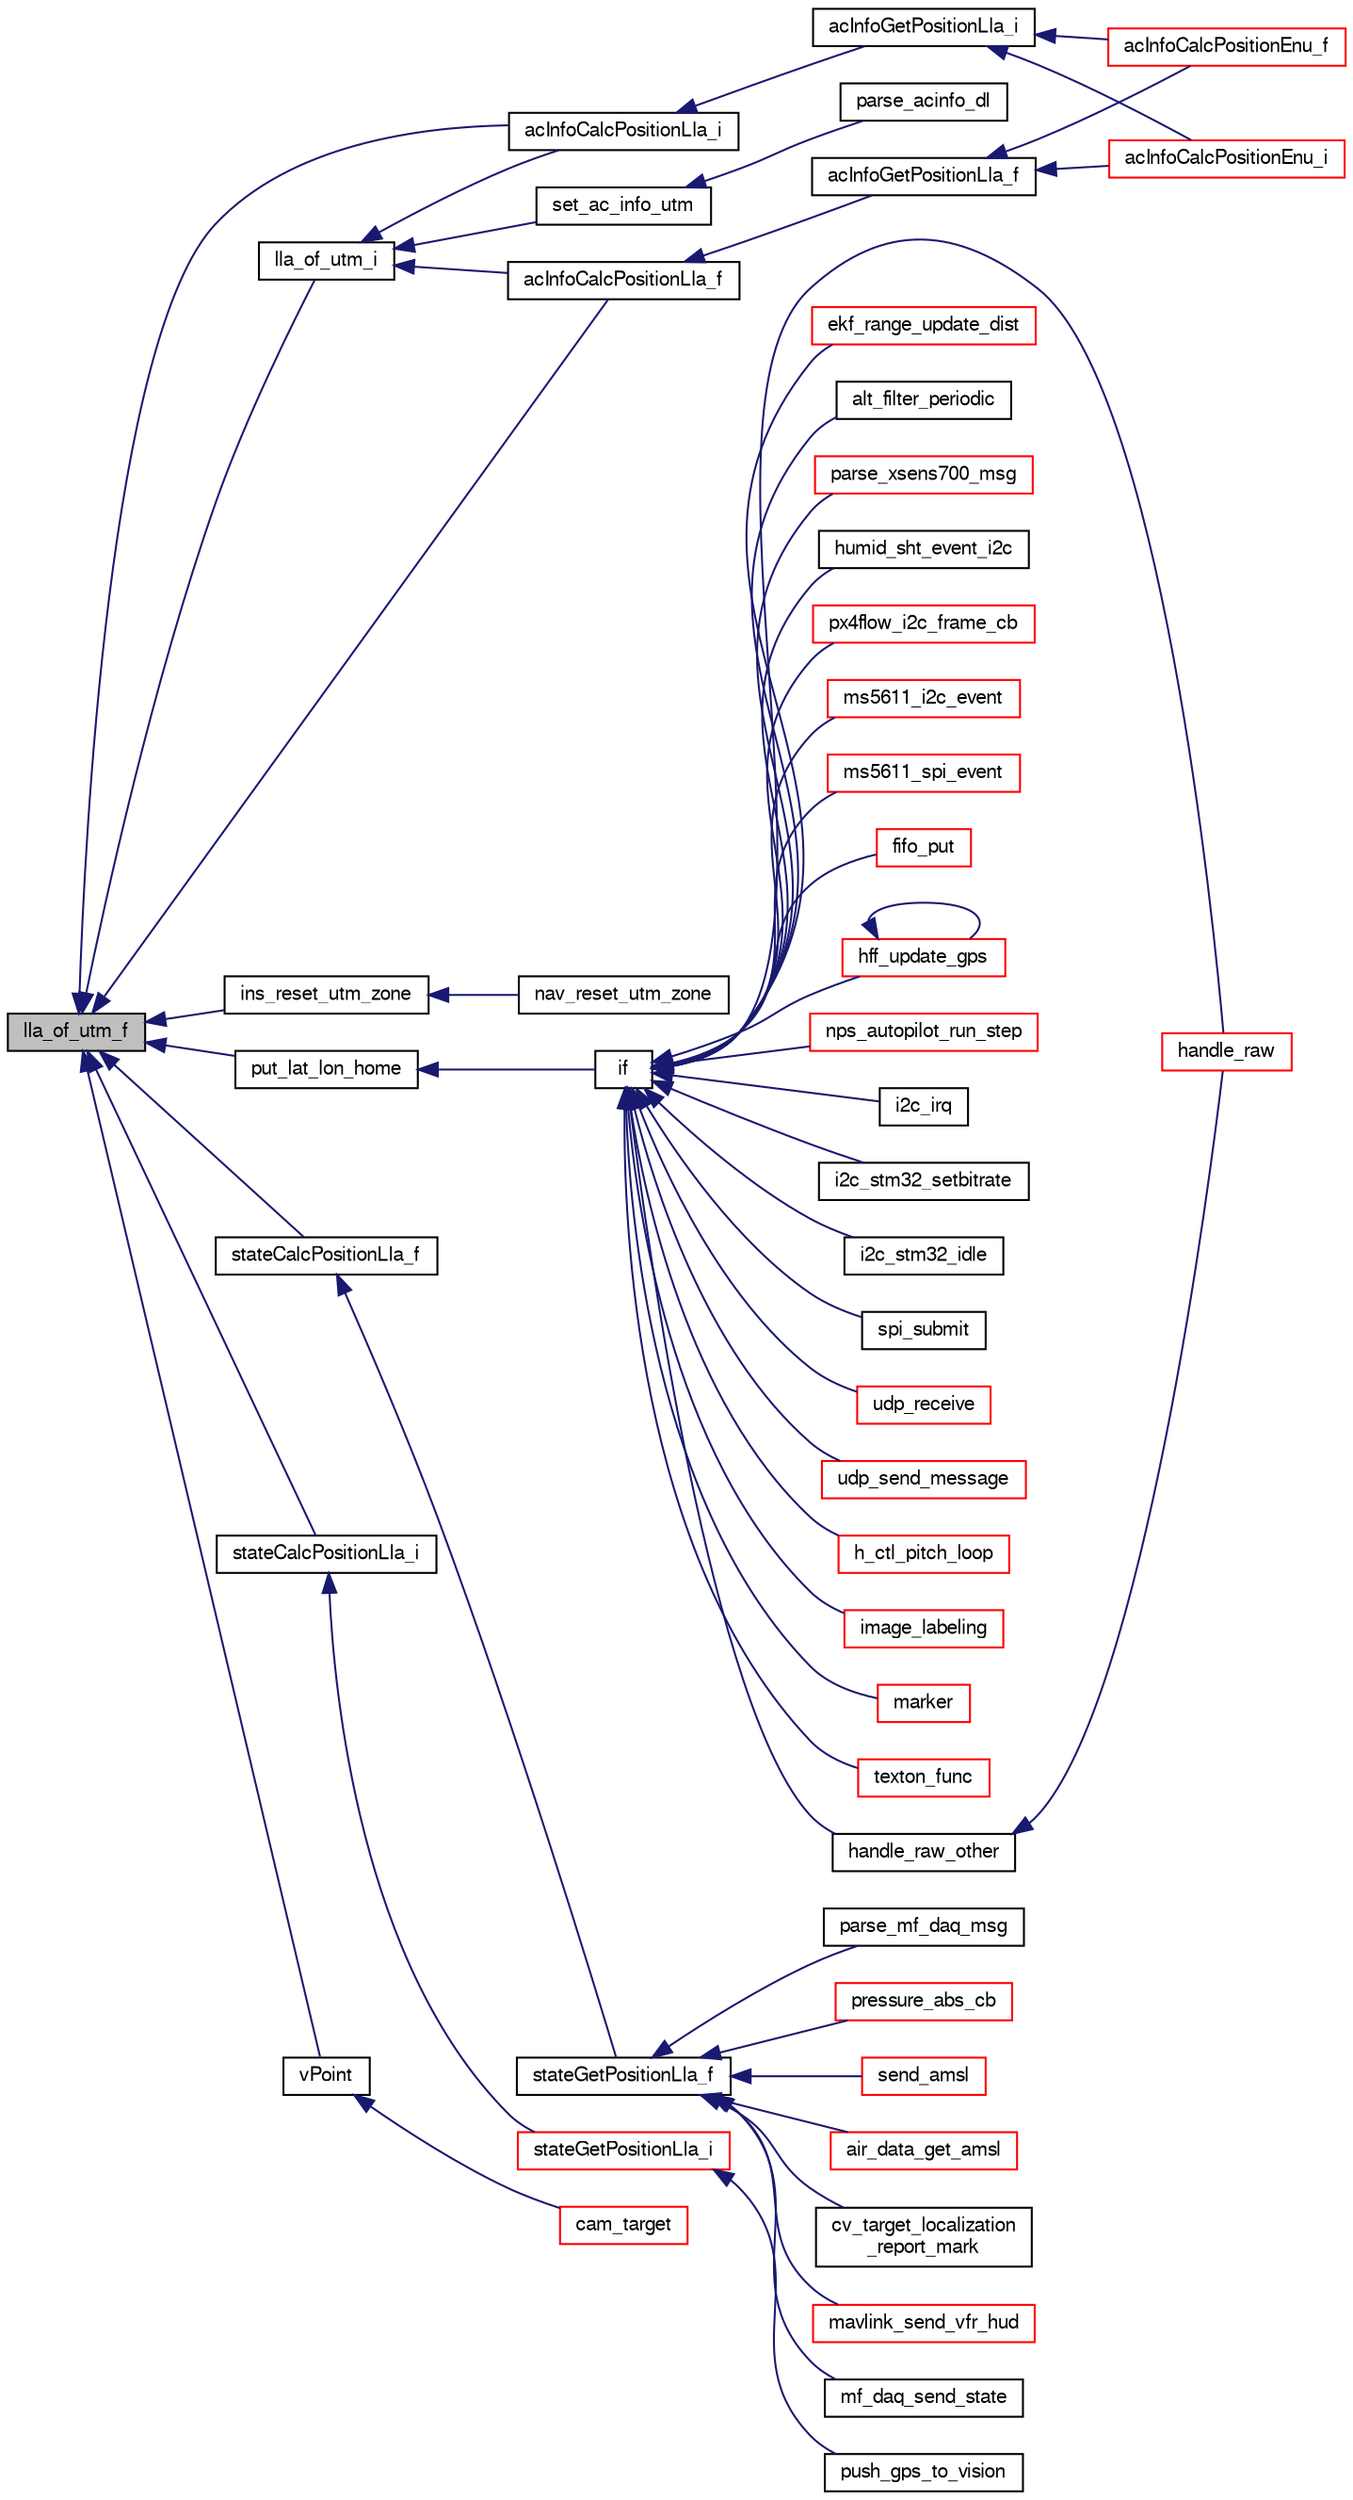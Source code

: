 digraph "lla_of_utm_f"
{
  edge [fontname="FreeSans",fontsize="10",labelfontname="FreeSans",labelfontsize="10"];
  node [fontname="FreeSans",fontsize="10",shape=record];
  rankdir="LR";
  Node1 [label="lla_of_utm_f",height=0.2,width=0.4,color="black", fillcolor="grey75", style="filled", fontcolor="black"];
  Node1 -> Node2 [dir="back",color="midnightblue",fontsize="10",style="solid",fontname="FreeSans"];
  Node2 [label="acInfoCalcPositionLla_f",height=0.2,width=0.4,color="black", fillcolor="white", style="filled",URL="$group__ac__info.html#ga66c45f46dcc1835b0297fcb89240db20"];
  Node2 -> Node3 [dir="back",color="midnightblue",fontsize="10",style="solid",fontname="FreeSans"];
  Node3 [label="acInfoGetPositionLla_f",height=0.2,width=0.4,color="black", fillcolor="white", style="filled",URL="$group__ac__info.html#ga9712309206b85d9fb005f0ba19553a04",tooltip="Get position from LLA coordinates (float). "];
  Node3 -> Node4 [dir="back",color="midnightblue",fontsize="10",style="solid",fontname="FreeSans"];
  Node4 [label="acInfoCalcPositionEnu_i",height=0.2,width=0.4,color="red", fillcolor="white", style="filled",URL="$group__ac__info.html#gad27d2e9d1854b608ee9d187eb51a368e"];
  Node3 -> Node5 [dir="back",color="midnightblue",fontsize="10",style="solid",fontname="FreeSans"];
  Node5 [label="acInfoCalcPositionEnu_f",height=0.2,width=0.4,color="red", fillcolor="white", style="filled",URL="$group__ac__info.html#ga5f26bc7946ecd4d712ed0baa6cbe8dd1"];
  Node1 -> Node6 [dir="back",color="midnightblue",fontsize="10",style="solid",fontname="FreeSans"];
  Node6 [label="acInfoCalcPositionLla_i",height=0.2,width=0.4,color="black", fillcolor="white", style="filled",URL="$group__ac__info.html#ga660def4d2d1433508928beb427d1b7c7"];
  Node6 -> Node7 [dir="back",color="midnightblue",fontsize="10",style="solid",fontname="FreeSans"];
  Node7 [label="acInfoGetPositionLla_i",height=0.2,width=0.4,color="black", fillcolor="white", style="filled",URL="$group__ac__info.html#gafc650e7d5bdaa36628912178842e55bd",tooltip="Get position from LLA coordinates (int). "];
  Node7 -> Node4 [dir="back",color="midnightblue",fontsize="10",style="solid",fontname="FreeSans"];
  Node7 -> Node5 [dir="back",color="midnightblue",fontsize="10",style="solid",fontname="FreeSans"];
  Node1 -> Node8 [dir="back",color="midnightblue",fontsize="10",style="solid",fontname="FreeSans"];
  Node8 [label="ins_reset_utm_zone",height=0.2,width=0.4,color="black", fillcolor="white", style="filled",URL="$ins_8h.html#acef690805a610864d3aa76b10d138298",tooltip="INS utm zone reset. "];
  Node8 -> Node9 [dir="back",color="midnightblue",fontsize="10",style="solid",fontname="FreeSans"];
  Node9 [label="nav_reset_utm_zone",height=0.2,width=0.4,color="black", fillcolor="white", style="filled",URL="$common__nav_8h.html#a9147dda4ed788fcde6cbb065e304e037",tooltip="Reset the UTM zone to current GPS fix. "];
  Node1 -> Node10 [dir="back",color="midnightblue",fontsize="10",style="solid",fontname="FreeSans"];
  Node10 [label="lla_of_utm_i",height=0.2,width=0.4,color="black", fillcolor="white", style="filled",URL="$group__math__geodetic__int.html#ga3e1a1eaa12a3890f5a70574219a74d9e",tooltip="Convert a UTM to LLA. "];
  Node10 -> Node11 [dir="back",color="midnightblue",fontsize="10",style="solid",fontname="FreeSans"];
  Node11 [label="set_ac_info_utm",height=0.2,width=0.4,color="black", fillcolor="white", style="filled",URL="$group__ac__info.html#ga2f523b260d5f5dda8f138ba70435479c",tooltip="Set Aircraft info. "];
  Node11 -> Node12 [dir="back",color="midnightblue",fontsize="10",style="solid",fontname="FreeSans"];
  Node12 [label="parse_acinfo_dl",height=0.2,width=0.4,color="black", fillcolor="white", style="filled",URL="$group__ac__info.html#ga17b120995d97d500b7eb5aea22214041",tooltip="Parse all datalink or telemetry messages that contain global position of other acs Messages currently..."];
  Node10 -> Node6 [dir="back",color="midnightblue",fontsize="10",style="solid",fontname="FreeSans"];
  Node10 -> Node2 [dir="back",color="midnightblue",fontsize="10",style="solid",fontname="FreeSans"];
  Node1 -> Node13 [dir="back",color="midnightblue",fontsize="10",style="solid",fontname="FreeSans"];
  Node13 [label="put_lat_lon_home",height=0.2,width=0.4,color="black", fillcolor="white", style="filled",URL="$e__identification__fr_8c.html#ab86f66c5c2a551aabe930fff3a5120d3"];
  Node13 -> Node14 [dir="back",color="midnightblue",fontsize="10",style="solid",fontname="FreeSans"];
  Node14 [label="if",height=0.2,width=0.4,color="black", fillcolor="white", style="filled",URL="$e__identification__fr_8c.html#a92cffae21318c1d983c63f3afa2a8d87"];
  Node14 -> Node15 [dir="back",color="midnightblue",fontsize="10",style="solid",fontname="FreeSans"];
  Node15 [label="i2c_irq",height=0.2,width=0.4,color="black", fillcolor="white", style="filled",URL="$stm32_2mcu__periph_2i2c__arch_8c.html#a9cdca4a1beda37ad7a9a7087252b6bbf"];
  Node14 -> Node16 [dir="back",color="midnightblue",fontsize="10",style="solid",fontname="FreeSans"];
  Node16 [label="i2c_stm32_setbitrate",height=0.2,width=0.4,color="black", fillcolor="white", style="filled",URL="$stm32_2mcu__periph_2i2c__arch_8c.html#af6c16ded89419dcadd6d658416e9f55c"];
  Node14 -> Node17 [dir="back",color="midnightblue",fontsize="10",style="solid",fontname="FreeSans"];
  Node17 [label="i2c_stm32_idle",height=0.2,width=0.4,color="black", fillcolor="white", style="filled",URL="$stm32_2mcu__periph_2i2c__arch_8c.html#ab9e5bad12034eb78fc98e86032eb938c"];
  Node14 -> Node18 [dir="back",color="midnightblue",fontsize="10",style="solid",fontname="FreeSans"];
  Node18 [label="spi_submit",height=0.2,width=0.4,color="black", fillcolor="white", style="filled",URL="$group__spi.html#ga5d383931766cb373ebad0b8bc26d439d",tooltip="Submit a spi transaction. "];
  Node14 -> Node19 [dir="back",color="midnightblue",fontsize="10",style="solid",fontname="FreeSans"];
  Node19 [label="udp_receive",height=0.2,width=0.4,color="red", fillcolor="white", style="filled",URL="$udp_8h.html#a23264d73f7cf6197c139bf6841da1ee2",tooltip="Read bytes from UDP. "];
  Node14 -> Node20 [dir="back",color="midnightblue",fontsize="10",style="solid",fontname="FreeSans"];
  Node20 [label="udp_send_message",height=0.2,width=0.4,color="red", fillcolor="white", style="filled",URL="$udp_8h.html#acd1365113847d9c844e256228443af2d",tooltip="Send a message. "];
  Node14 -> Node21 [dir="back",color="midnightblue",fontsize="10",style="solid",fontname="FreeSans"];
  Node21 [label="h_ctl_pitch_loop",height=0.2,width=0.4,color="red", fillcolor="white", style="filled",URL="$stabilization__adaptive_8c.html#a10c9851e192217d5a4e7b6dc98e16c2d"];
  Node14 -> Node22 [dir="back",color="midnightblue",fontsize="10",style="solid",fontname="FreeSans"];
  Node22 [label="image_labeling",height=0.2,width=0.4,color="red", fillcolor="white", style="filled",URL="$blob__finder_8h.html#a4394ddcfee7f3a3c1ff870b038b2883b"];
  Node14 -> Node23 [dir="back",color="midnightblue",fontsize="10",style="solid",fontname="FreeSans"];
  Node23 [label="marker",height=0.2,width=0.4,color="red", fillcolor="white", style="filled",URL="$imavmarker_8h.html#aafa443822c1c72b0735f92c4656eb669"];
  Node14 -> Node24 [dir="back",color="midnightblue",fontsize="10",style="solid",fontname="FreeSans"];
  Node24 [label="texton_func",height=0.2,width=0.4,color="red", fillcolor="white", style="filled",URL="$textons_8c.html#a5a28ef29bd02e895d11d195fc565526f",tooltip="Main texton processing function that first either loads or learns a dictionary and then extracts the ..."];
  Node14 -> Node25 [dir="back",color="midnightblue",fontsize="10",style="solid",fontname="FreeSans"];
  Node25 [label="handle_raw_other",height=0.2,width=0.4,color="black", fillcolor="white", style="filled",URL="$syslink__dl_8c.html#aa429086c6c98ffa95fdb0381e67b1285",tooltip="Handle various raw messages. "];
  Node25 -> Node26 [dir="back",color="midnightblue",fontsize="10",style="solid",fontname="FreeSans"];
  Node26 [label="handle_raw",height=0.2,width=0.4,color="red", fillcolor="white", style="filled",URL="$syslink__dl_8c.html#a9a5fcd9b15a63e5311c8ff49c6f95bb8",tooltip="Handle raw datalink. "];
  Node14 -> Node26 [dir="back",color="midnightblue",fontsize="10",style="solid",fontname="FreeSans"];
  Node14 -> Node27 [dir="back",color="midnightblue",fontsize="10",style="solid",fontname="FreeSans"];
  Node27 [label="ekf_range_update_dist",height=0.2,width=0.4,color="red", fillcolor="white", style="filled",URL="$ekf__range_8h.html#a6778974be3a678696790a30c04315a72",tooltip="Update step based on each new distance data. "];
  Node14 -> Node28 [dir="back",color="midnightblue",fontsize="10",style="solid",fontname="FreeSans"];
  Node28 [label="alt_filter_periodic",height=0.2,width=0.4,color="black", fillcolor="white", style="filled",URL="$alt__filter_8h.html#acb1c5bf01229d55cd2a7542a49e37ec8"];
  Node14 -> Node29 [dir="back",color="midnightblue",fontsize="10",style="solid",fontname="FreeSans"];
  Node29 [label="parse_xsens700_msg",height=0.2,width=0.4,color="red", fillcolor="white", style="filled",URL="$xsens700_8h.html#ac2454e953f536da139df3af77095c560"];
  Node14 -> Node30 [dir="back",color="midnightblue",fontsize="10",style="solid",fontname="FreeSans"];
  Node30 [label="humid_sht_event_i2c",height=0.2,width=0.4,color="black", fillcolor="white", style="filled",URL="$humid__sht__i2c_8h.html#a9250bbec811cdbcc7c024e084dacc33f"];
  Node14 -> Node31 [dir="back",color="midnightblue",fontsize="10",style="solid",fontname="FreeSans"];
  Node31 [label="px4flow_i2c_frame_cb",height=0.2,width=0.4,color="red", fillcolor="white", style="filled",URL="$px4flow__i2c_8c.html#ad7e1980e7d9d597a3902d1fb1bcb19b9",tooltip="Propagate optical flow information. "];
  Node14 -> Node32 [dir="back",color="midnightblue",fontsize="10",style="solid",fontname="FreeSans"];
  Node32 [label="ms5611_i2c_event",height=0.2,width=0.4,color="red", fillcolor="white", style="filled",URL="$ms5611__i2c_8h.html#a14e55ee13fb38c32b8c0bb6146695ca9"];
  Node14 -> Node33 [dir="back",color="midnightblue",fontsize="10",style="solid",fontname="FreeSans"];
  Node33 [label="ms5611_spi_event",height=0.2,width=0.4,color="red", fillcolor="white", style="filled",URL="$ms5611__spi_8h.html#a7b23274ad291a9e686044d66f378d91d"];
  Node14 -> Node34 [dir="back",color="midnightblue",fontsize="10",style="solid",fontname="FreeSans"];
  Node34 [label="fifo_put",height=0.2,width=0.4,color="red", fillcolor="white", style="filled",URL="$frsky__x_8c.html#ae3001fd8504f8ad30ee40a958da7bf0c"];
  Node14 -> Node35 [dir="back",color="midnightblue",fontsize="10",style="solid",fontname="FreeSans"];
  Node35 [label="hff_update_gps",height=0.2,width=0.4,color="red", fillcolor="white", style="filled",URL="$hf__float_8h.html#a72f310874029d3bec298c7161601a57e"];
  Node35 -> Node35 [dir="back",color="midnightblue",fontsize="10",style="solid",fontname="FreeSans"];
  Node14 -> Node36 [dir="back",color="midnightblue",fontsize="10",style="solid",fontname="FreeSans"];
  Node36 [label="nps_autopilot_run_step",height=0.2,width=0.4,color="red", fillcolor="white", style="filled",URL="$nps__autopilot__rotorcraft_8c.html#a12870aaa609d4860004be3cec4c8cf2a"];
  Node1 -> Node37 [dir="back",color="midnightblue",fontsize="10",style="solid",fontname="FreeSans"];
  Node37 [label="stateCalcPositionLla_f",height=0.2,width=0.4,color="black", fillcolor="white", style="filled",URL="$group__state__position.html#gaac3f376669ccf9575fb91e78ae4954f7"];
  Node37 -> Node38 [dir="back",color="midnightblue",fontsize="10",style="solid",fontname="FreeSans"];
  Node38 [label="stateGetPositionLla_f",height=0.2,width=0.4,color="black", fillcolor="white", style="filled",URL="$group__state__position.html#gabd04faa28d1792450eaa4a3f22066055",tooltip="Get position in LLA coordinates (float). "];
  Node38 -> Node39 [dir="back",color="midnightblue",fontsize="10",style="solid",fontname="FreeSans"];
  Node39 [label="pressure_abs_cb",height=0.2,width=0.4,color="red", fillcolor="white", style="filled",URL="$air__data_8c.html#aca0d080f4ac927cd0096741f520e68bf"];
  Node38 -> Node40 [dir="back",color="midnightblue",fontsize="10",style="solid",fontname="FreeSans"];
  Node40 [label="send_amsl",height=0.2,width=0.4,color="red", fillcolor="white", style="filled",URL="$air__data_8c.html#aae97369dd0a4cdc549c69a2767b9c76b"];
  Node38 -> Node41 [dir="back",color="midnightblue",fontsize="10",style="solid",fontname="FreeSans"];
  Node41 [label="air_data_get_amsl",height=0.2,width=0.4,color="red", fillcolor="white", style="filled",URL="$air__data_8h.html#a4691b05fed5487ddf708464110926d4d",tooltip="Return AMSL (altitude AboveSeaLevel). "];
  Node38 -> Node42 [dir="back",color="midnightblue",fontsize="10",style="solid",fontname="FreeSans"];
  Node42 [label="cv_target_localization\l_report_mark",height=0.2,width=0.4,color="black", fillcolor="white", style="filled",URL="$cv__target__localization_8h.html#a4ef50542f56ec3b378f5fd0664dbd4ca"];
  Node38 -> Node43 [dir="back",color="midnightblue",fontsize="10",style="solid",fontname="FreeSans"];
  Node43 [label="mavlink_send_vfr_hud",height=0.2,width=0.4,color="red", fillcolor="white", style="filled",URL="$mavlink_8c.html#a8c8fd474a91b126a5f74296017672ddc",tooltip="Send Metrics typically displayed on a HUD for fixed wing aircraft. "];
  Node38 -> Node44 [dir="back",color="midnightblue",fontsize="10",style="solid",fontname="FreeSans"];
  Node44 [label="mf_daq_send_state",height=0.2,width=0.4,color="black", fillcolor="white", style="filled",URL="$meteo__france__DAQ_8h.html#a428cd9287f9e24f69dd92d696e0a053a"];
  Node38 -> Node45 [dir="back",color="midnightblue",fontsize="10",style="solid",fontname="FreeSans"];
  Node45 [label="parse_mf_daq_msg",height=0.2,width=0.4,color="black", fillcolor="white", style="filled",URL="$meteo__france__DAQ_8h.html#a5eac3ac3a7ca67f41b81350f2d0f7f0d"];
  Node1 -> Node46 [dir="back",color="midnightblue",fontsize="10",style="solid",fontname="FreeSans"];
  Node46 [label="stateCalcPositionLla_i",height=0.2,width=0.4,color="black", fillcolor="white", style="filled",URL="$group__state__position.html#gad0fedf046f198eace06305e56fc7a0f8",tooltip="Calculate LLA (int) from any other available representation. "];
  Node46 -> Node47 [dir="back",color="midnightblue",fontsize="10",style="solid",fontname="FreeSans"];
  Node47 [label="stateGetPositionLla_i",height=0.2,width=0.4,color="red", fillcolor="white", style="filled",URL="$group__state__position.html#ga99473409b740a26c0e2b9a5bd8e9defb",tooltip="Get position in LLA coordinates (int). "];
  Node47 -> Node48 [dir="back",color="midnightblue",fontsize="10",style="solid",fontname="FreeSans"];
  Node48 [label="push_gps_to_vision",height=0.2,width=0.4,color="black", fillcolor="white", style="filled",URL="$exif__module_8h.html#a91b0ae74e7e4da70fb5021ff6aacd6f0"];
  Node1 -> Node49 [dir="back",color="midnightblue",fontsize="10",style="solid",fontname="FreeSans"];
  Node49 [label="vPoint",height=0.2,width=0.4,color="black", fillcolor="white", style="filled",URL="$point_8h.html#a3317a3a368f54d6c89acfbbaa49b4ed2"];
  Node49 -> Node50 [dir="back",color="midnightblue",fontsize="10",style="solid",fontname="FreeSans"];
  Node50 [label="cam_target",height=0.2,width=0.4,color="red", fillcolor="white", style="filled",URL="$cam_8c.html#aab3da8ed719ee01699f50450b3df3b13",tooltip="Computes the right angles from target_x, target_y, target_alt. "];
}
